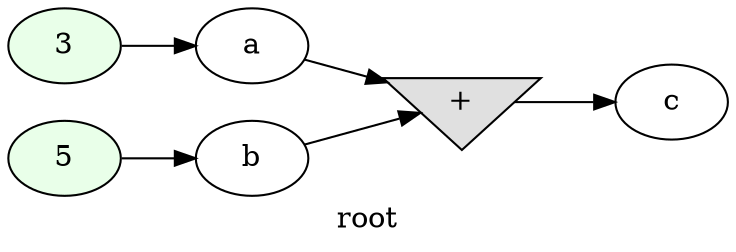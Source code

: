 digraph G
{
rankdir=LR;
label = "root";
	node_000001 [ label = "3", style=filled, fillcolor="#E9FFE9" ]
	node_000002 [ label = "a" ]
	node_000003 [ label = "5", style=filled, fillcolor="#E9FFE9" ]
	node_000004 [ label = "b" ]
	node_000005 [ label = "+", shape=invtriangle, style=filled, fillcolor="#E0E0E0" ]
	node_000006 [ label = "c" ]
	node_000001 -> node_000002
	node_000002 -> node_000005
	node_000003 -> node_000004
	node_000004 -> node_000005
	node_000005 -> node_000006
}
